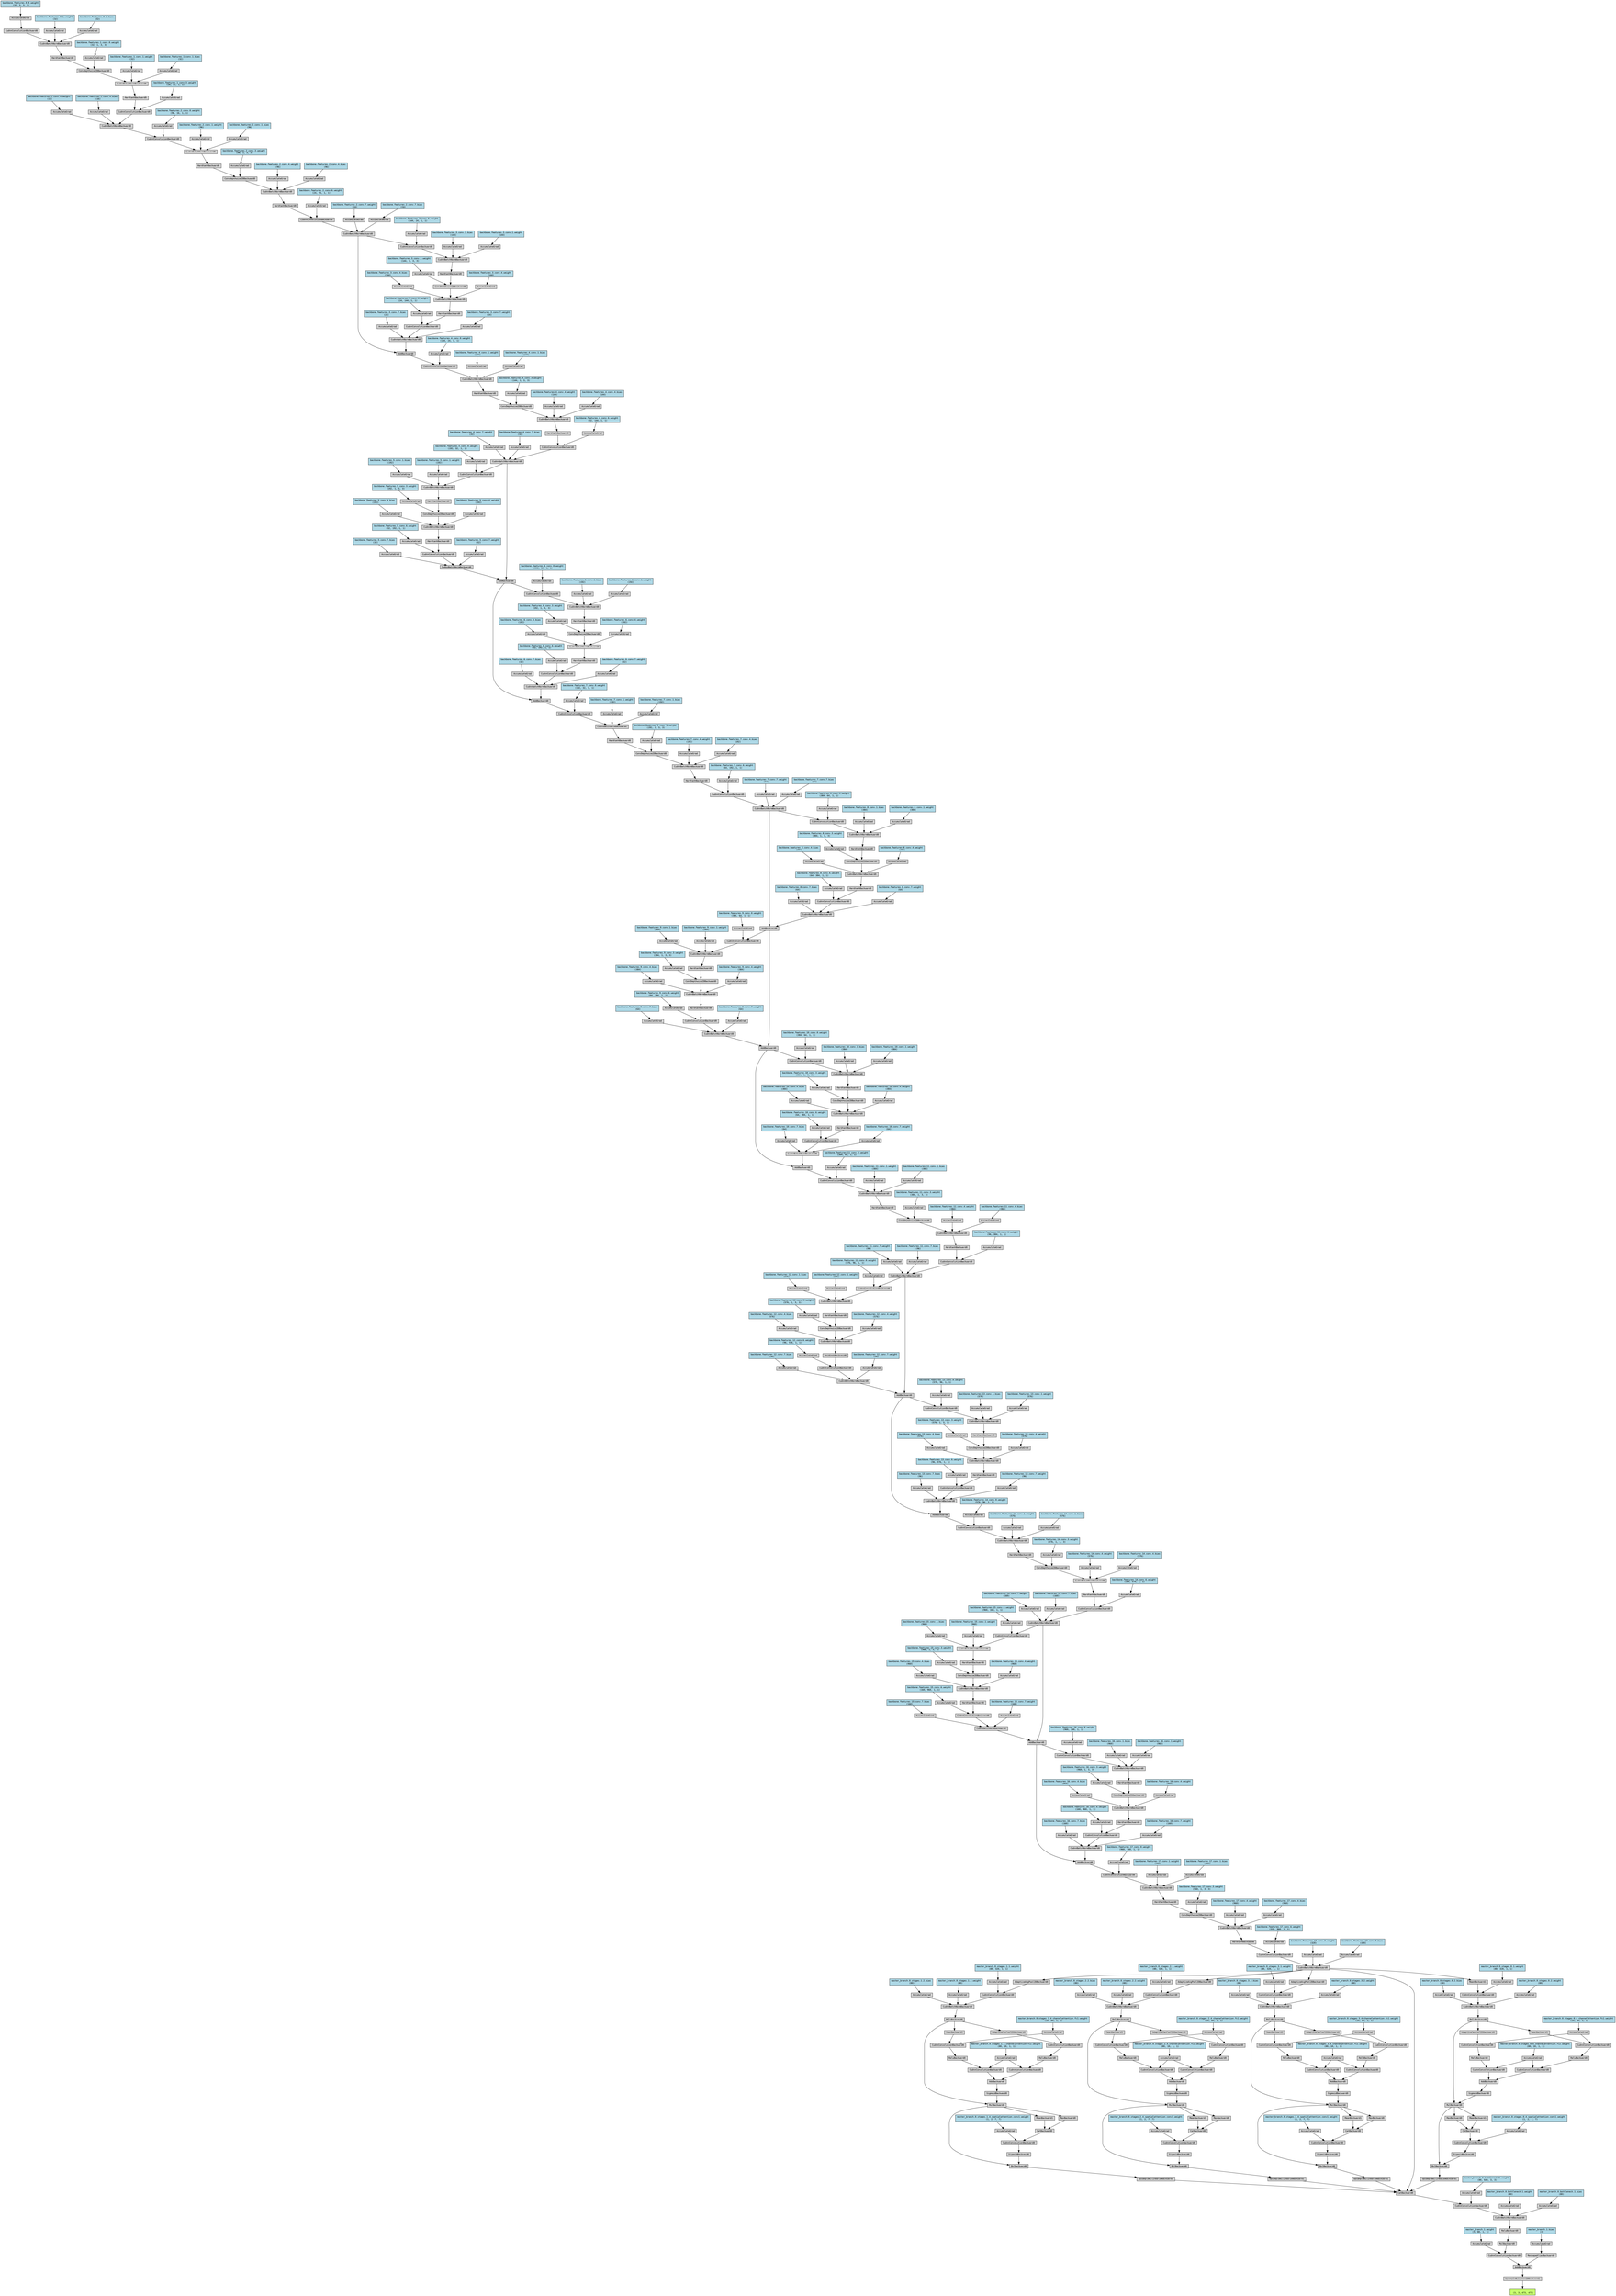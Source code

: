 digraph {
	graph [size="187.95,187.95"]
	node [align=left fontname=monospace fontsize=10 height=0.2 ranksep=0.1 shape=box style=filled]
	3039447486112 [label="
 (3, 3, 473, 473)" fillcolor=darkolivegreen1]
	3039448394000 [label=UpsampleBilinear2DBackward1]
	3039448394096 -> 3039448394000
	3039448394096 [label=AddBackward0]
	3039448393904 -> 3039448394096
	3039448393904 [label=CudnnConvolutionBackward0]
	3039448394192 -> 3039448393904
	3039448394192 [label=MulBackward0]
	3039448394336 -> 3039448394192
	3039448394336 [label=ReluBackward0]
	3039448394432 -> 3039448394336
	3039448394432 [label=CudnnBatchNormBackward0]
	3039448394528 -> 3039448394432
	3039448394528 [label=CudnnConvolutionBackward0]
	3039448394720 -> 3039448394528
	3039448394720 [label=CatBackward0]
	3039448394864 -> 3039448394720
	3039448394864 [label=CudnnBatchNormBackward0]
	3039448395152 -> 3039448394864
	3039448395152 [label=CudnnConvolutionBackward0]
	3039448395344 -> 3039448395152
	3039448395344 [label=HardtanhBackward0]
	3039448395488 -> 3039448395344
	3039448395488 [label=CudnnBatchNormBackward0]
	3039448395584 -> 3039448395488
	3039448395584 [label=ConvDepthwise2DBackward0]
	3039448395728 -> 3039448395584
	3039448395728 [label=HardtanhBackward0]
	3039448572112 -> 3039448395728
	3039448572112 [label=CudnnBatchNormBackward0]
	3039448572208 -> 3039448572112
	3039448572208 [label=CudnnConvolutionBackward0]
	3039448572400 -> 3039448572208
	3039448572400 [label=AddBackward0]
	3039448572544 -> 3039448572400
	3039448572544 [label=AddBackward0]
	3039448572688 -> 3039448572544
	3039448572688 [label=CudnnBatchNormBackward0]
	3039448572832 -> 3039448572688
	3039448572832 [label=CudnnConvolutionBackward0]
	3039448573024 -> 3039448572832
	3039448573024 [label=HardtanhBackward0]
	3039448573168 -> 3039448573024
	3039448573168 [label=CudnnBatchNormBackward0]
	3039448573264 -> 3039448573168
	3039448573264 [label=ConvDepthwise2DBackward0]
	3039448573456 -> 3039448573264
	3039448573456 [label=HardtanhBackward0]
	3039448573600 -> 3039448573456
	3039448573600 [label=CudnnBatchNormBackward0]
	3039448573696 -> 3039448573600
	3039448573696 [label=CudnnConvolutionBackward0]
	3039448573888 -> 3039448573696
	3039448573888 [label=AddBackward0]
	3039448574032 -> 3039448573888
	3039448574032 [label=AddBackward0]
	3039448574176 -> 3039448574032
	3039448574176 [label=CudnnBatchNormBackward0]
	3039448574320 -> 3039448574176
	3039448574320 [label=CudnnConvolutionBackward0]
	3039448574512 -> 3039448574320
	3039448574512 [label=HardtanhBackward0]
	3039448574656 -> 3039448574512
	3039448574656 [label=CudnnBatchNormBackward0]
	3039448574752 -> 3039448574656
	3039448574752 [label=ConvDepthwise2DBackward0]
	3039448574944 -> 3039448574752
	3039448574944 [label=HardtanhBackward0]
	3039448575088 -> 3039448574944
	3039448575088 [label=CudnnBatchNormBackward0]
	3039448575184 -> 3039448575088
	3039448575184 [label=CudnnConvolutionBackward0]
	3039448575376 -> 3039448575184
	3039448575376 [label=AddBackward0]
	3039448575520 -> 3039448575376
	3039448575520 [label=AddBackward0]
	3039448575664 -> 3039448575520
	3039448575664 [label=AddBackward0]
	3039448575808 -> 3039448575664
	3039448575808 [label=CudnnBatchNormBackward0]
	3039448575952 -> 3039448575808
	3039448575952 [label=CudnnConvolutionBackward0]
	3039448584400 -> 3039448575952
	3039448584400 [label=HardtanhBackward0]
	3039448584544 -> 3039448584400
	3039448584544 [label=CudnnBatchNormBackward0]
	3039448584640 -> 3039448584544
	3039448584640 [label=ConvDepthwise2DBackward0]
	3039448584832 -> 3039448584640
	3039448584832 [label=HardtanhBackward0]
	3039448584976 -> 3039448584832
	3039448584976 [label=CudnnBatchNormBackward0]
	3039448585072 -> 3039448584976
	3039448585072 [label=CudnnConvolutionBackward0]
	3039448585264 -> 3039448585072
	3039448585264 [label=AddBackward0]
	3039448585408 -> 3039448585264
	3039448585408 [label=AddBackward0]
	3039448585552 -> 3039448585408
	3039448585552 [label=CudnnBatchNormBackward0]
	3039448585696 -> 3039448585552
	3039448585696 [label=CudnnConvolutionBackward0]
	3039448585888 -> 3039448585696
	3039448585888 [label=HardtanhBackward0]
	3039448586032 -> 3039448585888
	3039448586032 [label=CudnnBatchNormBackward0]
	3039448586128 -> 3039448586032
	3039448586128 [label=ConvDepthwise2DBackward0]
	3039448586320 -> 3039448586128
	3039448586320 [label=HardtanhBackward0]
	3039448586464 -> 3039448586320
	3039448586464 [label=CudnnBatchNormBackward0]
	3039448586512 -> 3039448586464
	3039448586512 [label=CudnnConvolutionBackward0]
	3039448586800 -> 3039448586512
	3039448586800 [label=AddBackward0]
	3039448586944 -> 3039448586800
	3039448586944 [label=CudnnBatchNormBackward0]
	3039448587088 -> 3039448586944
	3039448587088 [label=CudnnConvolutionBackward0]
	3039448587280 -> 3039448587088
	3039448587280 [label=HardtanhBackward0]
	3039448587424 -> 3039448587280
	3039448587424 [label=CudnnBatchNormBackward0]
	3039448587472 -> 3039448587424
	3039448587472 [label=ConvDepthwise2DBackward0]
	3039448587760 -> 3039448587472
	3039448587760 [label=HardtanhBackward0]
	3039448587904 -> 3039448587760
	3039448587904 [label=CudnnBatchNormBackward0]
	3039448587952 -> 3039448587904
	3039448587952 [label=CudnnConvolutionBackward0]
	3039448588240 -> 3039448587952
	3039448588240 [label=CudnnBatchNormBackward0]
	3039448596640 -> 3039448588240
	3039448596640 [label=CudnnConvolutionBackward0]
	3039448596832 -> 3039448596640
	3039448596832 [label=HardtanhBackward0]
	3039448596976 -> 3039448596832
	3039448596976 [label=CudnnBatchNormBackward0]
	3039448597024 -> 3039448596976
	3039448597024 [label=ConvDepthwise2DBackward0]
	3039448597312 -> 3039448597024
	3039448597312 [label=HardtanhBackward0]
	3039448597456 -> 3039448597312
	3039448597456 [label=CudnnBatchNormBackward0]
	3039448597504 -> 3039448597456
	3039448597504 [label=CudnnConvolutionBackward0]
	3039448597792 -> 3039448597504
	3039447485712 [label="backbone.features.0.0.weight
 (32, 3, 3, 3)" fillcolor=lightblue]
	3039447485712 -> 3039448597792
	3039448597792 [label=AccumulateGrad]
	3039448597360 -> 3039448597456
	3039447485792 [label="backbone.features.0.1.weight
 (32)" fillcolor=lightblue]
	3039447485792 -> 3039448597360
	3039448597360 [label=AccumulateGrad]
	3039448597600 -> 3039448597456
	3039447485872 [label="backbone.features.0.1.bias
 (32)" fillcolor=lightblue]
	3039447485872 -> 3039448597600
	3039448597600 [label=AccumulateGrad]
	3039448597264 -> 3039448597024
	3039447486272 [label="backbone.features.1.conv.0.weight
 (32, 1, 3, 3)" fillcolor=lightblue]
	3039447486272 -> 3039448597264
	3039448597264 [label=AccumulateGrad]
	3039448596880 -> 3039448596976
	3039447486352 [label="backbone.features.1.conv.1.weight
 (32)" fillcolor=lightblue]
	3039447486352 -> 3039448596880
	3039448596880 [label=AccumulateGrad]
	3039448597120 -> 3039448596976
	3039447515200 [label="backbone.features.1.conv.1.bias
 (32)" fillcolor=lightblue]
	3039447515200 -> 3039448597120
	3039448597120 [label=AccumulateGrad]
	3039448596784 -> 3039448596640
	3039447515600 [label="backbone.features.1.conv.3.weight
 (16, 32, 1, 1)" fillcolor=lightblue]
	3039447515600 -> 3039448596784
	3039448596784 [label=AccumulateGrad]
	3039448596592 -> 3039448588240
	3039447515680 [label="backbone.features.1.conv.4.weight
 (16)" fillcolor=lightblue]
	3039447515680 -> 3039448596592
	3039448596592 [label=AccumulateGrad]
	3039448596544 -> 3039448588240
	3039447515760 [label="backbone.features.1.conv.4.bias
 (16)" fillcolor=lightblue]
	3039447515760 -> 3039448596544
	3039448596544 [label=AccumulateGrad]
	3039448588192 -> 3039448587952
	3039447516160 [label="backbone.features.2.conv.0.weight
 (96, 16, 1, 1)" fillcolor=lightblue]
	3039447516160 -> 3039448588192
	3039448588192 [label=AccumulateGrad]
	3039448587808 -> 3039448587904
	3039447516240 [label="backbone.features.2.conv.1.weight
 (96)" fillcolor=lightblue]
	3039447516240 -> 3039448587808
	3039448587808 [label=AccumulateGrad]
	3039448588048 -> 3039448587904
	3039447516320 [label="backbone.features.2.conv.1.bias
 (96)" fillcolor=lightblue]
	3039447516320 -> 3039448588048
	3039448588048 [label=AccumulateGrad]
	3039448587712 -> 3039448587472
	3039447516720 [label="backbone.features.2.conv.3.weight
 (96, 1, 3, 3)" fillcolor=lightblue]
	3039447516720 -> 3039448587712
	3039448587712 [label=AccumulateGrad]
	3039448587328 -> 3039448587424
	3039447516800 [label="backbone.features.2.conv.4.weight
 (96)" fillcolor=lightblue]
	3039447516800 -> 3039448587328
	3039448587328 [label=AccumulateGrad]
	3039448587568 -> 3039448587424
	3039447516880 [label="backbone.features.2.conv.4.bias
 (96)" fillcolor=lightblue]
	3039447516880 -> 3039448587568
	3039448587568 [label=AccumulateGrad]
	3039448587232 -> 3039448587088
	3039447517280 [label="backbone.features.2.conv.6.weight
 (24, 96, 1, 1)" fillcolor=lightblue]
	3039447517280 -> 3039448587232
	3039448587232 [label=AccumulateGrad]
	3039448587040 -> 3039448586944
	3039447517360 [label="backbone.features.2.conv.7.weight
 (24)" fillcolor=lightblue]
	3039447517360 -> 3039448587040
	3039448587040 [label=AccumulateGrad]
	3039448586992 -> 3039448586944
	3039447517440 [label="backbone.features.2.conv.7.bias
 (24)" fillcolor=lightblue]
	3039447517440 -> 3039448586992
	3039448586992 [label=AccumulateGrad]
	3039448586896 -> 3039448586800
	3039448586896 [label=CudnnBatchNormBackward0]
	3039448587664 -> 3039448586896
	3039448587664 [label=CudnnConvolutionBackward0]
	3039448588096 -> 3039448587664
	3039448588096 [label=HardtanhBackward0]
	3039448587856 -> 3039448588096
	3039448587856 [label=CudnnBatchNormBackward0]
	3039448597168 -> 3039448587856
	3039448597168 [label=ConvDepthwise2DBackward0]
	3039448597408 -> 3039448597168
	3039448597408 [label=HardtanhBackward0]
	3039448597936 -> 3039448597408
	3039448597936 [label=CudnnBatchNormBackward0]
	3039448598128 -> 3039448597936
	3039448598128 [label=CudnnConvolutionBackward0]
	3039448586944 -> 3039448598128
	3039448598320 -> 3039448598128
	3039447517840 [label="backbone.features.3.conv.0.weight
 (144, 24, 1, 1)" fillcolor=lightblue]
	3039447517840 -> 3039448598320
	3039448598320 [label=AccumulateGrad]
	3039448598080 -> 3039448597936
	3039447517920 [label="backbone.features.3.conv.1.weight
 (144)" fillcolor=lightblue]
	3039447517920 -> 3039448598080
	3039448598080 [label=AccumulateGrad]
	3039448598032 -> 3039448597936
	3039447518000 [label="backbone.features.3.conv.1.bias
 (144)" fillcolor=lightblue]
	3039447518000 -> 3039448598032
	3039448598032 [label=AccumulateGrad]
	3039448597648 -> 3039448597168
	3039447518400 [label="backbone.features.3.conv.3.weight
 (144, 1, 3, 3)" fillcolor=lightblue]
	3039447518400 -> 3039448597648
	3039448597648 [label=AccumulateGrad]
	3039448596688 -> 3039448587856
	3039447518480 [label="backbone.features.3.conv.4.weight
 (144)" fillcolor=lightblue]
	3039447518480 -> 3039448596688
	3039448596688 [label=AccumulateGrad]
	3039448597216 -> 3039448587856
	3039447518560 [label="backbone.features.3.conv.4.bias
 (144)" fillcolor=lightblue]
	3039447518560 -> 3039448597216
	3039448597216 [label=AccumulateGrad]
	3039448588144 -> 3039448587664
	3039447518960 [label="backbone.features.3.conv.6.weight
 (24, 144, 1, 1)" fillcolor=lightblue]
	3039447518960 -> 3039448588144
	3039448588144 [label=AccumulateGrad]
	3039448587184 -> 3039448586896
	3039447519040 [label="backbone.features.3.conv.7.weight
 (24)" fillcolor=lightblue]
	3039447519040 -> 3039448587184
	3039448587184 [label=AccumulateGrad]
	3039448587136 -> 3039448586896
	3039447519120 [label="backbone.features.3.conv.7.bias
 (24)" fillcolor=lightblue]
	3039447519120 -> 3039448587136
	3039448587136 [label=AccumulateGrad]
	3039448586752 -> 3039448586512
	3039447736704 [label="backbone.features.4.conv.0.weight
 (144, 24, 1, 1)" fillcolor=lightblue]
	3039447736704 -> 3039448586752
	3039448586752 [label=AccumulateGrad]
	3039448586368 -> 3039448586464
	3039447736784 [label="backbone.features.4.conv.1.weight
 (144)" fillcolor=lightblue]
	3039447736784 -> 3039448586368
	3039448586368 [label=AccumulateGrad]
	3039448586608 -> 3039448586464
	3039447736864 [label="backbone.features.4.conv.1.bias
 (144)" fillcolor=lightblue]
	3039447736864 -> 3039448586608
	3039448586608 [label=AccumulateGrad]
	3039448586272 -> 3039448586128
	3039447737264 [label="backbone.features.4.conv.3.weight
 (144, 1, 3, 3)" fillcolor=lightblue]
	3039447737264 -> 3039448586272
	3039448586272 [label=AccumulateGrad]
	3039448586080 -> 3039448586032
	3039447737344 [label="backbone.features.4.conv.4.weight
 (144)" fillcolor=lightblue]
	3039447737344 -> 3039448586080
	3039448586080 [label=AccumulateGrad]
	3039448585936 -> 3039448586032
	3039447737424 [label="backbone.features.4.conv.4.bias
 (144)" fillcolor=lightblue]
	3039447737424 -> 3039448585936
	3039448585936 [label=AccumulateGrad]
	3039448585840 -> 3039448585696
	3039447737824 [label="backbone.features.4.conv.6.weight
 (32, 144, 1, 1)" fillcolor=lightblue]
	3039447737824 -> 3039448585840
	3039448585840 [label=AccumulateGrad]
	3039448585648 -> 3039448585552
	3039447737904 [label="backbone.features.4.conv.7.weight
 (32)" fillcolor=lightblue]
	3039447737904 -> 3039448585648
	3039448585648 [label=AccumulateGrad]
	3039448585600 -> 3039448585552
	3039447737984 [label="backbone.features.4.conv.7.bias
 (32)" fillcolor=lightblue]
	3039447737984 -> 3039448585600
	3039448585600 [label=AccumulateGrad]
	3039448585504 -> 3039448585408
	3039448585504 [label=CudnnBatchNormBackward0]
	3039448586224 -> 3039448585504
	3039448586224 [label=CudnnConvolutionBackward0]
	3039448586656 -> 3039448586224
	3039448586656 [label=HardtanhBackward0]
	3039448587616 -> 3039448586656
	3039448587616 [label=CudnnBatchNormBackward0]
	3039448586848 -> 3039448587616
	3039448586848 [label=ConvDepthwise2DBackward0]
	3039448598176 -> 3039448586848
	3039448598176 [label=HardtanhBackward0]
	3039448598368 -> 3039448598176
	3039448598368 [label=CudnnBatchNormBackward0]
	3039448598464 -> 3039448598368
	3039448598464 [label=CudnnConvolutionBackward0]
	3039448585552 -> 3039448598464
	3039448598656 -> 3039448598464
	3039447738384 [label="backbone.features.5.conv.0.weight
 (192, 32, 1, 1)" fillcolor=lightblue]
	3039447738384 -> 3039448598656
	3039448598656 [label=AccumulateGrad]
	3039448598224 -> 3039448598368
	3039447738464 [label="backbone.features.5.conv.1.weight
 (192)" fillcolor=lightblue]
	3039447738464 -> 3039448598224
	3039448598224 [label=AccumulateGrad]
	3039448597984 -> 3039448598368
	3039447738544 [label="backbone.features.5.conv.1.bias
 (192)" fillcolor=lightblue]
	3039447738544 -> 3039448597984
	3039448597984 [label=AccumulateGrad]
	3039448598272 -> 3039448586848
	3039447738944 [label="backbone.features.5.conv.3.weight
 (192, 1, 3, 3)" fillcolor=lightblue]
	3039447738944 -> 3039448598272
	3039448598272 [label=AccumulateGrad]
	3039448586416 -> 3039448587616
	3039447739024 [label="backbone.features.5.conv.4.weight
 (192)" fillcolor=lightblue]
	3039447739024 -> 3039448586416
	3039448586416 [label=AccumulateGrad]
	3039448597744 -> 3039448587616
	3039447739104 [label="backbone.features.5.conv.4.bias
 (192)" fillcolor=lightblue]
	3039447739104 -> 3039448597744
	3039448597744 [label=AccumulateGrad]
	3039448586704 -> 3039448586224
	3039447739504 [label="backbone.features.5.conv.6.weight
 (32, 192, 1, 1)" fillcolor=lightblue]
	3039447739504 -> 3039448586704
	3039448586704 [label=AccumulateGrad]
	3039448585792 -> 3039448585504
	3039447739584 [label="backbone.features.5.conv.7.weight
 (32)" fillcolor=lightblue]
	3039447739584 -> 3039448585792
	3039448585792 [label=AccumulateGrad]
	3039448585744 -> 3039448585504
	3039447739664 [label="backbone.features.5.conv.7.bias
 (32)" fillcolor=lightblue]
	3039447739664 -> 3039448585744
	3039448585744 [label=AccumulateGrad]
	3039448585360 -> 3039448585264
	3039448585360 [label=CudnnBatchNormBackward0]
	3039448585984 -> 3039448585360
	3039448585984 [label=CudnnConvolutionBackward0]
	3039448598608 -> 3039448585984
	3039448598608 [label=HardtanhBackward0]
	3039448598752 -> 3039448598608
	3039448598752 [label=CudnnBatchNormBackward0]
	3039448598560 -> 3039448598752
	3039448598560 [label=ConvDepthwise2DBackward0]
	3039448598944 -> 3039448598560
	3039448598944 [label=HardtanhBackward0]
	3039448599088 -> 3039448598944
	3039448599088 [label=CudnnBatchNormBackward0]
	3039448599184 -> 3039448599088
	3039448599184 [label=CudnnConvolutionBackward0]
	3039448585408 -> 3039448599184
	3039448599376 -> 3039448599184
	3039447740144 [label="backbone.features.6.conv.0.weight
 (192, 32, 1, 1)" fillcolor=lightblue]
	3039447740144 -> 3039448599376
	3039448599376 [label=AccumulateGrad]
	3039448599136 -> 3039448599088
	3039447740224 [label="backbone.features.6.conv.1.weight
 (192)" fillcolor=lightblue]
	3039447740224 -> 3039448599136
	3039448599136 [label=AccumulateGrad]
	3039448598992 -> 3039448599088
	3039447740304 [label="backbone.features.6.conv.1.bias
 (192)" fillcolor=lightblue]
	3039447740304 -> 3039448598992
	3039448598992 [label=AccumulateGrad]
	3039448598896 -> 3039448598560
	3039447810432 [label="backbone.features.6.conv.3.weight
 (192, 1, 3, 3)" fillcolor=lightblue]
	3039447810432 -> 3039448598896
	3039448598896 [label=AccumulateGrad]
	3039448598704 -> 3039448598752
	3039447810512 [label="backbone.features.6.conv.4.weight
 (192)" fillcolor=lightblue]
	3039447810512 -> 3039448598704
	3039448598704 [label=AccumulateGrad]
	3039448598512 -> 3039448598752
	3039447810592 [label="backbone.features.6.conv.4.bias
 (192)" fillcolor=lightblue]
	3039447810592 -> 3039448598512
	3039448598512 [label=AccumulateGrad]
	3039448596928 -> 3039448585984
	3039447810992 [label="backbone.features.6.conv.6.weight
 (32, 192, 1, 1)" fillcolor=lightblue]
	3039447810992 -> 3039448596928
	3039448596928 [label=AccumulateGrad]
	3039448586176 -> 3039448585360
	3039447811072 [label="backbone.features.6.conv.7.weight
 (32)" fillcolor=lightblue]
	3039447811072 -> 3039448586176
	3039448586176 [label=AccumulateGrad]
	3039448585456 -> 3039448585360
	3039447811152 [label="backbone.features.6.conv.7.bias
 (32)" fillcolor=lightblue]
	3039447811152 -> 3039448585456
	3039448585456 [label=AccumulateGrad]
	3039448585216 -> 3039448585072
	3039447811552 [label="backbone.features.7.conv.0.weight
 (192, 32, 1, 1)" fillcolor=lightblue]
	3039447811552 -> 3039448585216
	3039448585216 [label=AccumulateGrad]
	3039448585024 -> 3039448584976
	3039447811632 [label="backbone.features.7.conv.1.weight
 (192)" fillcolor=lightblue]
	3039447811632 -> 3039448585024
	3039448585024 [label=AccumulateGrad]
	3039448584880 -> 3039448584976
	3039447811712 [label="backbone.features.7.conv.1.bias
 (192)" fillcolor=lightblue]
	3039447811712 -> 3039448584880
	3039448584880 [label=AccumulateGrad]
	3039448584784 -> 3039448584640
	3039447812112 [label="backbone.features.7.conv.3.weight
 (192, 1, 3, 3)" fillcolor=lightblue]
	3039447812112 -> 3039448584784
	3039448584784 [label=AccumulateGrad]
	3039448584592 -> 3039448584544
	3039447812192 [label="backbone.features.7.conv.4.weight
 (192)" fillcolor=lightblue]
	3039447812192 -> 3039448584592
	3039448584592 [label=AccumulateGrad]
	3039448584448 -> 3039448584544
	3039447812272 [label="backbone.features.7.conv.4.bias
 (192)" fillcolor=lightblue]
	3039447812272 -> 3039448584448
	3039448584448 [label=AccumulateGrad]
	3039448584352 -> 3039448575952
	3039447812672 [label="backbone.features.7.conv.6.weight
 (64, 192, 1, 1)" fillcolor=lightblue]
	3039447812672 -> 3039448584352
	3039448584352 [label=AccumulateGrad]
	3039448575904 -> 3039448575808
	3039447812752 [label="backbone.features.7.conv.7.weight
 (64)" fillcolor=lightblue]
	3039447812752 -> 3039448575904
	3039448575904 [label=AccumulateGrad]
	3039448575856 -> 3039448575808
	3039447812832 [label="backbone.features.7.conv.7.bias
 (64)" fillcolor=lightblue]
	3039447812832 -> 3039448575856
	3039448575856 [label=AccumulateGrad]
	3039448575760 -> 3039448575664
	3039448575760 [label=CudnnBatchNormBackward0]
	3039448584304 -> 3039448575760
	3039448584304 [label=CudnnConvolutionBackward0]
	3039448584928 -> 3039448584304
	3039448584928 [label=HardtanhBackward0]
	3039448585312 -> 3039448584928
	3039448585312 [label=CudnnBatchNormBackward0]
	3039448598800 -> 3039448585312
	3039448598800 [label=ConvDepthwise2DBackward0]
	3039448599040 -> 3039448598800
	3039448599040 [label=HardtanhBackward0]
	3039448599280 -> 3039448599040
	3039448599280 [label=CudnnBatchNormBackward0]
	3039448599568 -> 3039448599280
	3039448599568 [label=CudnnConvolutionBackward0]
	3039448575808 -> 3039448599568
	3039448599760 -> 3039448599568
	3039447813232 [label="backbone.features.8.conv.0.weight
 (384, 64, 1, 1)" fillcolor=lightblue]
	3039447813232 -> 3039448599760
	3039448599760 [label=AccumulateGrad]
	3039448599520 -> 3039448599280
	3039447813312 [label="backbone.features.8.conv.1.weight
 (384)" fillcolor=lightblue]
	3039447813312 -> 3039448599520
	3039448599520 [label=AccumulateGrad]
	3039448599472 -> 3039448599280
	3039447813392 [label="backbone.features.8.conv.1.bias
 (384)" fillcolor=lightblue]
	3039447813392 -> 3039448599472
	3039448599472 [label=AccumulateGrad]
	3039448599232 -> 3039448598800
	3039447813792 [label="backbone.features.8.conv.3.weight
 (384, 1, 3, 3)" fillcolor=lightblue]
	3039447813792 -> 3039448599232
	3039448599232 [label=AccumulateGrad]
	3039448598848 -> 3039448585312
	3039447813872 [label="backbone.features.8.conv.4.weight
 (384)" fillcolor=lightblue]
	3039447813872 -> 3039448598848
	3039448598848 [label=AccumulateGrad]
	3039448596736 -> 3039448585312
	3039447813952 [label="backbone.features.8.conv.4.bias
 (384)" fillcolor=lightblue]
	3039447813952 -> 3039448596736
	3039448596736 [label=AccumulateGrad]
	3039448585120 -> 3039448584304
	3039447900464 [label="backbone.features.8.conv.6.weight
 (64, 384, 1, 1)" fillcolor=lightblue]
	3039447900464 -> 3039448585120
	3039448585120 [label=AccumulateGrad]
	3039448584496 -> 3039448575760
	3039447900544 [label="backbone.features.8.conv.7.weight
 (64)" fillcolor=lightblue]
	3039447900544 -> 3039448584496
	3039448584496 [label=AccumulateGrad]
	3039448584256 -> 3039448575760
	3039447900624 [label="backbone.features.8.conv.7.bias
 (64)" fillcolor=lightblue]
	3039447900624 -> 3039448584256
	3039448584256 [label=AccumulateGrad]
	3039448575616 -> 3039448575520
	3039448575616 [label=CudnnBatchNormBackward0]
	3039448575712 -> 3039448575616
	3039448575712 [label=CudnnConvolutionBackward0]
	3039448599712 -> 3039448575712
	3039448599712 [label=HardtanhBackward0]
	3039448599856 -> 3039448599712
	3039448599856 [label=CudnnBatchNormBackward0]
	3039448599664 -> 3039448599856
	3039448599664 [label=ConvDepthwise2DBackward0]
	3039448600048 -> 3039448599664
	3039448600048 [label=HardtanhBackward0]
	3039448600192 -> 3039448600048
	3039448600192 [label=CudnnBatchNormBackward0]
	3039448600288 -> 3039448600192
	3039448600288 [label=CudnnConvolutionBackward0]
	3039448575664 -> 3039448600288
	3039448600480 -> 3039448600288
	3039447901024 [label="backbone.features.9.conv.0.weight
 (384, 64, 1, 1)" fillcolor=lightblue]
	3039447901024 -> 3039448600480
	3039448600480 [label=AccumulateGrad]
	3039448600240 -> 3039448600192
	3039447901104 [label="backbone.features.9.conv.1.weight
 (384)" fillcolor=lightblue]
	3039447901104 -> 3039448600240
	3039448600240 [label=AccumulateGrad]
	3039448600096 -> 3039448600192
	3039447901184 [label="backbone.features.9.conv.1.bias
 (384)" fillcolor=lightblue]
	3039447901184 -> 3039448600096
	3039448600096 [label=AccumulateGrad]
	3039448600000 -> 3039448599664
	3039447901584 [label="backbone.features.9.conv.3.weight
 (384, 1, 3, 3)" fillcolor=lightblue]
	3039447901584 -> 3039448600000
	3039448600000 [label=AccumulateGrad]
	3039448599808 -> 3039448599856
	3039447901664 [label="backbone.features.9.conv.4.weight
 (384)" fillcolor=lightblue]
	3039447901664 -> 3039448599808
	3039448599808 [label=AccumulateGrad]
	3039448599616 -> 3039448599856
	3039447901744 [label="backbone.features.9.conv.4.bias
 (384)" fillcolor=lightblue]
	3039447901744 -> 3039448599616
	3039448599616 [label=AccumulateGrad]
	3039448598416 -> 3039448575712
	3039447902144 [label="backbone.features.9.conv.6.weight
 (64, 384, 1, 1)" fillcolor=lightblue]
	3039447902144 -> 3039448598416
	3039448598416 [label=AccumulateGrad]
	3039448585168 -> 3039448575616
	3039447902224 [label="backbone.features.9.conv.7.weight
 (64)" fillcolor=lightblue]
	3039447902224 -> 3039448585168
	3039448585168 [label=AccumulateGrad]
	3039448584736 -> 3039448575616
	3039447902304 [label="backbone.features.9.conv.7.bias
 (64)" fillcolor=lightblue]
	3039447902304 -> 3039448584736
	3039448584736 [label=AccumulateGrad]
	3039448575472 -> 3039448575376
	3039448575472 [label=CudnnBatchNormBackward0]
	3039448587376 -> 3039448575472
	3039448587376 [label=CudnnConvolutionBackward0]
	3039448600432 -> 3039448587376
	3039448600432 [label=HardtanhBackward0]
	3039448600528 -> 3039448600432
	3039448600528 [label=CudnnBatchNormBackward0]
	3039448600384 -> 3039448600528
	3039448600384 [label=ConvDepthwise2DBackward0]
	3039448654080 -> 3039448600384
	3039448654080 [label=HardtanhBackward0]
	3039448654224 -> 3039448654080
	3039448654224 [label=CudnnBatchNormBackward0]
	3039448654320 -> 3039448654224
	3039448654320 [label=CudnnConvolutionBackward0]
	3039448575520 -> 3039448654320
	3039448654512 -> 3039448654320
	3039447902624 [label="backbone.features.10.conv.0.weight
 (384, 64, 1, 1)" fillcolor=lightblue]
	3039447902624 -> 3039448654512
	3039448654512 [label=AccumulateGrad]
	3039448654272 -> 3039448654224
	3039447902704 [label="backbone.features.10.conv.1.weight
 (384)" fillcolor=lightblue]
	3039447902704 -> 3039448654272
	3039448654272 [label=AccumulateGrad]
	3039448654128 -> 3039448654224
	3039447902784 [label="backbone.features.10.conv.1.bias
 (384)" fillcolor=lightblue]
	3039447902784 -> 3039448654128
	3039448654128 [label=AccumulateGrad]
	3039448654032 -> 3039448600384
	3039447903184 [label="backbone.features.10.conv.3.weight
 (384, 1, 3, 3)" fillcolor=lightblue]
	3039447903184 -> 3039448654032
	3039448654032 [label=AccumulateGrad]
	3039448600336 -> 3039448600528
	3039447903264 [label="backbone.features.10.conv.4.weight
 (384)" fillcolor=lightblue]
	3039447903264 -> 3039448600336
	3039448600336 [label=AccumulateGrad]
	3039448653888 -> 3039448600528
	3039447903344 [label="backbone.features.10.conv.4.bias
 (384)" fillcolor=lightblue]
	3039447903344 -> 3039448653888
	3039448653888 [label=AccumulateGrad]
	3039448599424 -> 3039448587376
	3039447903744 [label="backbone.features.10.conv.6.weight
 (64, 384, 1, 1)" fillcolor=lightblue]
	3039447903744 -> 3039448599424
	3039448599424 [label=AccumulateGrad]
	3039448575568 -> 3039448575472
	3039447903824 [label="backbone.features.10.conv.7.weight
 (64)" fillcolor=lightblue]
	3039447903824 -> 3039448575568
	3039448575568 [label=AccumulateGrad]
	3039448599328 -> 3039448575472
	3039447903904 [label="backbone.features.10.conv.7.bias
 (64)" fillcolor=lightblue]
	3039447903904 -> 3039448599328
	3039448599328 [label=AccumulateGrad]
	3039448575328 -> 3039448575184
	3039447994512 [label="backbone.features.11.conv.0.weight
 (384, 64, 1, 1)" fillcolor=lightblue]
	3039447994512 -> 3039448575328
	3039448575328 [label=AccumulateGrad]
	3039448575136 -> 3039448575088
	3039447994592 [label="backbone.features.11.conv.1.weight
 (384)" fillcolor=lightblue]
	3039447994592 -> 3039448575136
	3039448575136 [label=AccumulateGrad]
	3039448574992 -> 3039448575088
	3039447994672 [label="backbone.features.11.conv.1.bias
 (384)" fillcolor=lightblue]
	3039447994672 -> 3039448574992
	3039448574992 [label=AccumulateGrad]
	3039448574896 -> 3039448574752
	3039447995072 [label="backbone.features.11.conv.3.weight
 (384, 1, 3, 3)" fillcolor=lightblue]
	3039447995072 -> 3039448574896
	3039448574896 [label=AccumulateGrad]
	3039448574704 -> 3039448574656
	3039447995152 [label="backbone.features.11.conv.4.weight
 (384)" fillcolor=lightblue]
	3039447995152 -> 3039448574704
	3039448574704 [label=AccumulateGrad]
	3039448574560 -> 3039448574656
	3039447995232 [label="backbone.features.11.conv.4.bias
 (384)" fillcolor=lightblue]
	3039447995232 -> 3039448574560
	3039448574560 [label=AccumulateGrad]
	3039448574464 -> 3039448574320
	3039447995632 [label="backbone.features.11.conv.6.weight
 (96, 384, 1, 1)" fillcolor=lightblue]
	3039447995632 -> 3039448574464
	3039448574464 [label=AccumulateGrad]
	3039448574272 -> 3039448574176
	3039447995712 [label="backbone.features.11.conv.7.weight
 (96)" fillcolor=lightblue]
	3039447995712 -> 3039448574272
	3039448574272 [label=AccumulateGrad]
	3039448574224 -> 3039448574176
	3039447995792 [label="backbone.features.11.conv.7.bias
 (96)" fillcolor=lightblue]
	3039447995792 -> 3039448574224
	3039448574224 [label=AccumulateGrad]
	3039448574128 -> 3039448574032
	3039448574128 [label=CudnnBatchNormBackward0]
	3039448574848 -> 3039448574128
	3039448574848 [label=CudnnConvolutionBackward0]
	3039448575232 -> 3039448574848
	3039448575232 [label=HardtanhBackward0]
	3039448575424 -> 3039448575232
	3039448575424 [label=CudnnBatchNormBackward0]
	3039448600144 -> 3039448575424
	3039448600144 [label=ConvDepthwise2DBackward0]
	3039448654368 -> 3039448600144
	3039448654368 [label=HardtanhBackward0]
	3039448654560 -> 3039448654368
	3039448654560 [label=CudnnBatchNormBackward0]
	3039448654656 -> 3039448654560
	3039448654656 [label=CudnnConvolutionBackward0]
	3039448574176 -> 3039448654656
	3039448654848 -> 3039448654656
	3039447996192 [label="backbone.features.12.conv.0.weight
 (576, 96, 1, 1)" fillcolor=lightblue]
	3039447996192 -> 3039448654848
	3039448654848 [label=AccumulateGrad]
	3039448654416 -> 3039448654560
	3039447996272 [label="backbone.features.12.conv.1.weight
 (576)" fillcolor=lightblue]
	3039447996272 -> 3039448654416
	3039448654416 [label=AccumulateGrad]
	3039448654176 -> 3039448654560
	3039447996352 [label="backbone.features.12.conv.1.bias
 (576)" fillcolor=lightblue]
	3039447996352 -> 3039448654176
	3039448654176 [label=AccumulateGrad]
	3039448654464 -> 3039448600144
	3039447996752 [label="backbone.features.12.conv.3.weight
 (576, 1, 3, 3)" fillcolor=lightblue]
	3039447996752 -> 3039448654464
	3039448654464 [label=AccumulateGrad]
	3039448599952 -> 3039448575424
	3039447996832 [label="backbone.features.12.conv.4.weight
 (576)" fillcolor=lightblue]
	3039447996832 -> 3039448599952
	3039448599952 [label=AccumulateGrad]
	3039448599904 -> 3039448575424
	3039447996912 [label="backbone.features.12.conv.4.bias
 (576)" fillcolor=lightblue]
	3039447996912 -> 3039448599904
	3039448599904 [label=AccumulateGrad]
	3039448575280 -> 3039448574848
	3039447997312 [label="backbone.features.12.conv.6.weight
 (96, 576, 1, 1)" fillcolor=lightblue]
	3039447997312 -> 3039448575280
	3039448575280 [label=AccumulateGrad]
	3039448574416 -> 3039448574128
	3039447997392 [label="backbone.features.12.conv.7.weight
 (96)" fillcolor=lightblue]
	3039447997392 -> 3039448574416
	3039448574416 [label=AccumulateGrad]
	3039448574368 -> 3039448574128
	3039447997472 [label="backbone.features.12.conv.7.bias
 (96)" fillcolor=lightblue]
	3039447997472 -> 3039448574368
	3039448574368 [label=AccumulateGrad]
	3039448573984 -> 3039448573888
	3039448573984 [label=CudnnBatchNormBackward0]
	3039448574608 -> 3039448573984
	3039448574608 [label=CudnnConvolutionBackward0]
	3039448654800 -> 3039448574608
	3039448654800 [label=HardtanhBackward0]
	3039448654944 -> 3039448654800
	3039448654944 [label=CudnnBatchNormBackward0]
	3039448654752 -> 3039448654944
	3039448654752 [label=ConvDepthwise2DBackward0]
	3039448655136 -> 3039448654752
	3039448655136 [label=HardtanhBackward0]
	3039448655280 -> 3039448655136
	3039448655280 [label=CudnnBatchNormBackward0]
	3039448655376 -> 3039448655280
	3039448655376 [label=CudnnConvolutionBackward0]
	3039448574032 -> 3039448655376
	3039448655568 -> 3039448655376
	3039447997872 [label="backbone.features.13.conv.0.weight
 (576, 96, 1, 1)" fillcolor=lightblue]
	3039447997872 -> 3039448655568
	3039448655568 [label=AccumulateGrad]
	3039448655328 -> 3039448655280
	3039447997952 [label="backbone.features.13.conv.1.weight
 (576)" fillcolor=lightblue]
	3039447997952 -> 3039448655328
	3039448655328 [label=AccumulateGrad]
	3039448655184 -> 3039448655280
	3039447998032 [label="backbone.features.13.conv.1.bias
 (576)" fillcolor=lightblue]
	3039447998032 -> 3039448655184
	3039448655184 [label=AccumulateGrad]
	3039448655088 -> 3039448654752
	3039448068160 [label="backbone.features.13.conv.3.weight
 (576, 1, 3, 3)" fillcolor=lightblue]
	3039448068160 -> 3039448655088
	3039448655088 [label=AccumulateGrad]
	3039448654896 -> 3039448654944
	3039448068240 [label="backbone.features.13.conv.4.weight
 (576)" fillcolor=lightblue]
	3039448068240 -> 3039448654896
	3039448654896 [label=AccumulateGrad]
	3039448654704 -> 3039448654944
	3039448068320 [label="backbone.features.13.conv.4.bias
 (576)" fillcolor=lightblue]
	3039448068320 -> 3039448654704
	3039448654704 [label=AccumulateGrad]
	3039448653984 -> 3039448574608
	3039448068720 [label="backbone.features.13.conv.6.weight
 (96, 576, 1, 1)" fillcolor=lightblue]
	3039448068720 -> 3039448653984
	3039448653984 [label=AccumulateGrad]
	3039448574800 -> 3039448573984
	3039448068800 [label="backbone.features.13.conv.7.weight
 (96)" fillcolor=lightblue]
	3039448068800 -> 3039448574800
	3039448574800 [label=AccumulateGrad]
	3039448574080 -> 3039448573984
	3039448068880 [label="backbone.features.13.conv.7.bias
 (96)" fillcolor=lightblue]
	3039448068880 -> 3039448574080
	3039448574080 [label=AccumulateGrad]
	3039448573840 -> 3039448573696
	3039448069280 [label="backbone.features.14.conv.0.weight
 (576, 96, 1, 1)" fillcolor=lightblue]
	3039448069280 -> 3039448573840
	3039448573840 [label=AccumulateGrad]
	3039448573648 -> 3039448573600
	3039448069360 [label="backbone.features.14.conv.1.weight
 (576)" fillcolor=lightblue]
	3039448069360 -> 3039448573648
	3039448573648 [label=AccumulateGrad]
	3039448573504 -> 3039448573600
	3039448069440 [label="backbone.features.14.conv.1.bias
 (576)" fillcolor=lightblue]
	3039448069440 -> 3039448573504
	3039448573504 [label=AccumulateGrad]
	3039448573408 -> 3039448573264
	3039448069840 [label="backbone.features.14.conv.3.weight
 (576, 1, 3, 3)" fillcolor=lightblue]
	3039448069840 -> 3039448573408
	3039448573408 [label=AccumulateGrad]
	3039448573216 -> 3039448573168
	3039448069920 [label="backbone.features.14.conv.4.weight
 (576)" fillcolor=lightblue]
	3039448069920 -> 3039448573216
	3039448573216 [label=AccumulateGrad]
	3039448573072 -> 3039448573168
	3039448070000 [label="backbone.features.14.conv.4.bias
 (576)" fillcolor=lightblue]
	3039448070000 -> 3039448573072
	3039448573072 [label=AccumulateGrad]
	3039448572976 -> 3039448572832
	3039448070400 [label="backbone.features.14.conv.6.weight
 (160, 576, 1, 1)" fillcolor=lightblue]
	3039448070400 -> 3039448572976
	3039448572976 [label=AccumulateGrad]
	3039448572784 -> 3039448572688
	3039448070480 [label="backbone.features.14.conv.7.weight
 (160)" fillcolor=lightblue]
	3039448070480 -> 3039448572784
	3039448572784 [label=AccumulateGrad]
	3039448572736 -> 3039448572688
	3039448070560 [label="backbone.features.14.conv.7.bias
 (160)" fillcolor=lightblue]
	3039448070560 -> 3039448572736
	3039448572736 [label=AccumulateGrad]
	3039448572640 -> 3039448572544
	3039448572640 [label=CudnnBatchNormBackward0]
	3039448573360 -> 3039448572640
	3039448573360 [label=CudnnConvolutionBackward0]
	3039448573744 -> 3039448573360
	3039448573744 [label=HardtanhBackward0]
	3039448573936 -> 3039448573744
	3039448573936 [label=CudnnBatchNormBackward0]
	3039448573552 -> 3039448573936
	3039448573552 [label=ConvDepthwise2DBackward0]
	3039448655424 -> 3039448573552
	3039448655424 [label=HardtanhBackward0]
	3039448655616 -> 3039448655424
	3039448655616 [label=CudnnBatchNormBackward0]
	3039448655712 -> 3039448655616
	3039448655712 [label=CudnnConvolutionBackward0]
	3039448572688 -> 3039448655712
	3039448655904 -> 3039448655712
	3039448070960 [label="backbone.features.15.conv.0.weight
 (960, 160, 1, 1)" fillcolor=lightblue]
	3039448070960 -> 3039448655904
	3039448655904 [label=AccumulateGrad]
	3039448655472 -> 3039448655616
	3039448071040 [label="backbone.features.15.conv.1.weight
 (960)" fillcolor=lightblue]
	3039448071040 -> 3039448655472
	3039448655472 [label=AccumulateGrad]
	3039448655232 -> 3039448655616
	3039448071120 [label="backbone.features.15.conv.1.bias
 (960)" fillcolor=lightblue]
	3039448071120 -> 3039448655232
	3039448655232 [label=AccumulateGrad]
	3039448655520 -> 3039448573552
	3039448071520 [label="backbone.features.15.conv.3.weight
 (960, 1, 3, 3)" fillcolor=lightblue]
	3039448071520 -> 3039448655520
	3039448655520 [label=AccumulateGrad]
	3039448655040 -> 3039448573936
	3039448071600 [label="backbone.features.15.conv.4.weight
 (960)" fillcolor=lightblue]
	3039448071600 -> 3039448655040
	3039448655040 [label=AccumulateGrad]
	3039448653936 -> 3039448573936
	3039448071680 [label="backbone.features.15.conv.4.bias
 (960)" fillcolor=lightblue]
	3039448071680 -> 3039448653936
	3039448653936 [label=AccumulateGrad]
	3039448573792 -> 3039448573360
	3039448072080 [label="backbone.features.15.conv.6.weight
 (160, 960, 1, 1)" fillcolor=lightblue]
	3039448072080 -> 3039448573792
	3039448573792 [label=AccumulateGrad]
	3039448572928 -> 3039448572640
	3039448158272 [label="backbone.features.15.conv.7.weight
 (160)" fillcolor=lightblue]
	3039448158272 -> 3039448572928
	3039448572928 [label=AccumulateGrad]
	3039448572880 -> 3039448572640
	3039448158352 [label="backbone.features.15.conv.7.bias
 (160)" fillcolor=lightblue]
	3039448158352 -> 3039448572880
	3039448572880 [label=AccumulateGrad]
	3039448572496 -> 3039448572400
	3039448572496 [label=CudnnBatchNormBackward0]
	3039448573120 -> 3039448572496
	3039448573120 [label=CudnnConvolutionBackward0]
	3039448655856 -> 3039448573120
	3039448655856 [label=HardtanhBackward0]
	3039448656000 -> 3039448655856
	3039448656000 [label=CudnnBatchNormBackward0]
	3039448655808 -> 3039448656000
	3039448655808 [label=ConvDepthwise2DBackward0]
	3039448656192 -> 3039448655808
	3039448656192 [label=HardtanhBackward0]
	3039448656336 -> 3039448656192
	3039448656336 [label=CudnnBatchNormBackward0]
	3039448656432 -> 3039448656336
	3039448656432 [label=CudnnConvolutionBackward0]
	3039448572544 -> 3039448656432
	3039448656624 -> 3039448656432
	3039448158752 [label="backbone.features.16.conv.0.weight
 (960, 160, 1, 1)" fillcolor=lightblue]
	3039448158752 -> 3039448656624
	3039448656624 [label=AccumulateGrad]
	3039448656384 -> 3039448656336
	3039448158832 [label="backbone.features.16.conv.1.weight
 (960)" fillcolor=lightblue]
	3039448158832 -> 3039448656384
	3039448656384 [label=AccumulateGrad]
	3039448656240 -> 3039448656336
	3039448158912 [label="backbone.features.16.conv.1.bias
 (960)" fillcolor=lightblue]
	3039448158912 -> 3039448656240
	3039448656240 [label=AccumulateGrad]
	3039448656144 -> 3039448655808
	3039448159312 [label="backbone.features.16.conv.3.weight
 (960, 1, 3, 3)" fillcolor=lightblue]
	3039448159312 -> 3039448656144
	3039448656144 [label=AccumulateGrad]
	3039448655952 -> 3039448656000
	3039448159392 [label="backbone.features.16.conv.4.weight
 (960)" fillcolor=lightblue]
	3039448159392 -> 3039448655952
	3039448655952 [label=AccumulateGrad]
	3039448655760 -> 3039448656000
	3039448159472 [label="backbone.features.16.conv.4.bias
 (960)" fillcolor=lightblue]
	3039448159472 -> 3039448655760
	3039448655760 [label=AccumulateGrad]
	3039448654992 -> 3039448573120
	3039448159872 [label="backbone.features.16.conv.6.weight
 (160, 960, 1, 1)" fillcolor=lightblue]
	3039448159872 -> 3039448654992
	3039448654992 [label=AccumulateGrad]
	3039448573312 -> 3039448572496
	3039448159952 [label="backbone.features.16.conv.7.weight
 (160)" fillcolor=lightblue]
	3039448159952 -> 3039448573312
	3039448573312 [label=AccumulateGrad]
	3039448572592 -> 3039448572496
	3039448160032 [label="backbone.features.16.conv.7.bias
 (160)" fillcolor=lightblue]
	3039448160032 -> 3039448572592
	3039448572592 [label=AccumulateGrad]
	3039448572352 -> 3039448572208
	3039448160432 [label="backbone.features.17.conv.0.weight
 (960, 160, 1, 1)" fillcolor=lightblue]
	3039448160432 -> 3039448572352
	3039448572352 [label=AccumulateGrad]
	3039448572160 -> 3039448572112
	3039448160512 [label="backbone.features.17.conv.1.weight
 (960)" fillcolor=lightblue]
	3039448160512 -> 3039448572160
	3039448572160 [label=AccumulateGrad]
	3039448572016 -> 3039448572112
	3039448160592 [label="backbone.features.17.conv.1.bias
 (960)" fillcolor=lightblue]
	3039448160592 -> 3039448572016
	3039448572016 [label=AccumulateGrad]
	3039448395680 -> 3039448395584
	3039448160992 [label="backbone.features.17.conv.3.weight
 (960, 1, 3, 3)" fillcolor=lightblue]
	3039448160992 -> 3039448395680
	3039448395680 [label=AccumulateGrad]
	3039448395536 -> 3039448395488
	3039448161072 [label="backbone.features.17.conv.4.weight
 (960)" fillcolor=lightblue]
	3039448161072 -> 3039448395536
	3039448395536 [label=AccumulateGrad]
	3039448395392 -> 3039448395488
	3039448161152 [label="backbone.features.17.conv.4.bias
 (960)" fillcolor=lightblue]
	3039448161152 -> 3039448395392
	3039448395392 [label=AccumulateGrad]
	3039448395296 -> 3039448395152
	3039448161552 [label="backbone.features.17.conv.6.weight
 (320, 960, 1, 1)" fillcolor=lightblue]
	3039448161552 -> 3039448395296
	3039448395296 [label=AccumulateGrad]
	3039448395104 -> 3039448394864
	3039448161632 [label="backbone.features.17.conv.7.weight
 (320)" fillcolor=lightblue]
	3039448161632 -> 3039448395104
	3039448395104 [label=AccumulateGrad]
	3039448395056 -> 3039448394864
	3039448161712 [label="backbone.features.17.conv.7.bias
 (320)" fillcolor=lightblue]
	3039448161712 -> 3039448395056
	3039448395056 [label=AccumulateGrad]
	3039448394816 -> 3039448394720
	3039448394816 [label=UpsampleBilinear2DBackward1]
	3039448395632 -> 3039448394816
	3039448395632 [label=MulBackward0]
	3039448395440 -> 3039448395632
	3039448395440 [label=MulBackward0]
	3039448572064 -> 3039448395440
	3039448572064 [label=ReluBackward0]
	3039448572448 -> 3039448572064
	3039448572448 [label=CudnnBatchNormBackward0]
	3039448656048 -> 3039448572448
	3039448656048 [label=CudnnConvolutionBackward0]
	3039448656288 -> 3039448656048
	3039448656288 [label=MeanBackward1]
	3039448394864 -> 3039448656288
	3039448656480 -> 3039448656048
	3039448162112 [label="master_branch.0.stages.0.1.weight
 (80, 320, 1, 1)" fillcolor=lightblue]
	3039448162112 -> 3039448656480
	3039448656480 [label=AccumulateGrad]
	3039448656096 -> 3039448572448
	3039448236256 [label="master_branch.0.stages.0.2.weight
 (80)" fillcolor=lightblue]
	3039448236256 -> 3039448656096
	3039448656096 [label=AccumulateGrad]
	3039448654608 -> 3039448572448
	3039448236576 [label="master_branch.0.stages.0.2.bias
 (80)" fillcolor=lightblue]
	3039448236576 -> 3039448654608
	3039448654608 [label=AccumulateGrad]
	3039448572256 -> 3039448395440
	3039448572256 [label=SigmoidBackward0]
	3039448575040 -> 3039448572256
	3039448575040 [label=AddBackward0]
	3039448656672 -> 3039448575040
	3039448656672 [label=CudnnConvolutionBackward0]
	3039448656816 -> 3039448656672
	3039448656816 [label=ReluBackward0]
	3039448656960 -> 3039448656816
	3039448656960 [label=CudnnConvolutionBackward0]
	3039448657056 -> 3039448656960
	3039448657056 [label=MeanBackward1]
	3039448572064 -> 3039448657056
	3039448657008 -> 3039448656960
	3039448236416 [label="master_branch.0.stages.0.4.channelattention.fc1.weight
 (10, 80, 1, 1)" fillcolor=lightblue]
	3039448236416 -> 3039448657008
	3039448657008 [label=AccumulateGrad]
	3039448656768 -> 3039448656672
	3039448236896 [label="master_branch.0.stages.0.4.channelattention.fc2.weight
 (80, 10, 1, 1)" fillcolor=lightblue]
	3039448236896 -> 3039448656768
	3039448656768 [label=AccumulateGrad]
	3039448656720 -> 3039448575040
	3039448656720 [label=CudnnConvolutionBackward0]
	3039448656864 -> 3039448656720
	3039448656864 [label=ReluBackward0]
	3039448657152 -> 3039448656864
	3039448657152 [label=CudnnConvolutionBackward0]
	3039448657248 -> 3039448657152
	3039448657248 [label=AdaptiveMaxPool2DBackward0]
	3039448572064 -> 3039448657248
	3039448657008 -> 3039448657152
	3039448656768 -> 3039448656720
	3039448395200 -> 3039448395632
	3039448395200 [label=SigmoidBackward0]
	3039448572304 -> 3039448395200
	3039448572304 [label=CudnnConvolutionBackward0]
	3039448656912 -> 3039448572304
	3039448656912 [label=CatBackward0]
	3039448657296 -> 3039448656912
	3039448657296 [label=MeanBackward1]
	3039448395440 -> 3039448657296
	3039448657344 -> 3039448656912
	3039448657344 [label=MaxBackward0]
	3039448395440 -> 3039448657344
	3039448657104 -> 3039448572304
	3039448236816 [label="master_branch.0.stages.0.4.spatialattention.conv1.weight
 (1, 2, 7, 7)" fillcolor=lightblue]
	3039448236816 -> 3039448657104
	3039448657104 [label=AccumulateGrad]
	3039448394768 -> 3039448394720
	3039448394768 [label=UpsampleBilinear2DBackward1]
	3039448571968 -> 3039448394768
	3039448571968 [label=MulBackward0]
	3039448656528 -> 3039448571968
	3039448656528 [label=MulBackward0]
	3039448657488 -> 3039448656528
	3039448657488 [label=ReluBackward0]
	3039448657632 -> 3039448657488
	3039448657632 [label=CudnnBatchNormBackward0]
	3039448657728 -> 3039448657632
	3039448657728 [label=CudnnConvolutionBackward0]
	3039448657872 -> 3039448657728
	3039448657872 [label=AdaptiveAvgPool2DBackward0]
	3039448394864 -> 3039448657872
	3039448657824 -> 3039448657728
	3039448237056 [label="master_branch.0.stages.1.1.weight
 (80, 320, 1, 1)" fillcolor=lightblue]
	3039448237056 -> 3039448657824
	3039448657824 [label=AccumulateGrad]
	3039448657680 -> 3039448657632
	3039448237216 [label="master_branch.0.stages.1.2.weight
 (80)" fillcolor=lightblue]
	3039448237216 -> 3039448657680
	3039448657680 [label=AccumulateGrad]
	3039448657536 -> 3039448657632
	3039448237296 [label="master_branch.0.stages.1.2.bias
 (80)" fillcolor=lightblue]
	3039448237296 -> 3039448657536
	3039448657536 [label=AccumulateGrad]
	3039448657440 -> 3039448656528
	3039448657440 [label=SigmoidBackward0]
	3039448657776 -> 3039448657440
	3039448657776 [label=AddBackward0]
	3039448703136 -> 3039448657776
	3039448703136 [label=CudnnConvolutionBackward0]
	3039448703280 -> 3039448703136
	3039448703280 [label=ReluBackward0]
	3039448703424 -> 3039448703280
	3039448703424 [label=CudnnConvolutionBackward0]
	3039448703520 -> 3039448703424
	3039448703520 [label=MeanBackward1]
	3039448657488 -> 3039448703520
	3039448703472 -> 3039448703424
	3039448237696 [label="master_branch.0.stages.1.4.channelattention.fc1.weight
 (10, 80, 1, 1)" fillcolor=lightblue]
	3039448237696 -> 3039448703472
	3039448703472 [label=AccumulateGrad]
	3039448703232 -> 3039448703136
	3039448237856 [label="master_branch.0.stages.1.4.channelattention.fc2.weight
 (80, 10, 1, 1)" fillcolor=lightblue]
	3039448237856 -> 3039448703232
	3039448703232 [label=AccumulateGrad]
	3039448703088 -> 3039448657776
	3039448703088 [label=CudnnConvolutionBackward0]
	3039448703328 -> 3039448703088
	3039448703328 [label=ReluBackward0]
	3039448703616 -> 3039448703328
	3039448703616 [label=CudnnConvolutionBackward0]
	3039448703712 -> 3039448703616
	3039448703712 [label=AdaptiveMaxPool2DBackward0]
	3039448657488 -> 3039448703712
	3039448703472 -> 3039448703616
	3039448703232 -> 3039448703088
	3039448657392 -> 3039448571968
	3039448657392 [label=SigmoidBackward0]
	3039448657584 -> 3039448657392
	3039448657584 [label=CudnnConvolutionBackward0]
	3039448703376 -> 3039448657584
	3039448703376 [label=CatBackward0]
	3039448703760 -> 3039448703376
	3039448703760 [label=MeanBackward1]
	3039448656528 -> 3039448703760
	3039448703808 -> 3039448703376
	3039448703808 [label=MaxBackward0]
	3039448656528 -> 3039448703808
	3039448703568 -> 3039448657584
	3039448238016 [label="master_branch.0.stages.1.4.spatialattention.conv1.weight
 (1, 2, 7, 7)" fillcolor=lightblue]
	3039448238016 -> 3039448703568
	3039448703568 [label=AccumulateGrad]
	3039448394912 -> 3039448394720
	3039448394912 [label=UpsampleBilinear2DBackward1]
	3039448657200 -> 3039448394912
	3039448657200 [label=MulBackward0]
	3039448395248 -> 3039448657200
	3039448395248 [label=MulBackward0]
	3039448703904 -> 3039448395248
	3039448703904 [label=ReluBackward0]
	3039448704048 -> 3039448703904
	3039448704048 [label=CudnnBatchNormBackward0]
	3039448704144 -> 3039448704048
	3039448704144 [label=CudnnConvolutionBackward0]
	3039448704336 -> 3039448704144
	3039448704336 [label=AdaptiveAvgPool2DBackward0]
	3039448394864 -> 3039448704336
	3039448704288 -> 3039448704144
	3039448238176 [label="master_branch.0.stages.2.1.weight
 (80, 320, 1, 1)" fillcolor=lightblue]
	3039448238176 -> 3039448704288
	3039448704288 [label=AccumulateGrad]
	3039448704096 -> 3039448704048
	3039448238256 [label="master_branch.0.stages.2.2.weight
 (80)" fillcolor=lightblue]
	3039448238256 -> 3039448704096
	3039448704096 [label=AccumulateGrad]
	3039448703952 -> 3039448704048
	3039448238336 [label="master_branch.0.stages.2.2.bias
 (80)" fillcolor=lightblue]
	3039448238336 -> 3039448703952
	3039448703952 [label=AccumulateGrad]
	3039448703664 -> 3039448395248
	3039448703664 [label=SigmoidBackward0]
	3039448704240 -> 3039448703664
	3039448704240 [label=AddBackward0]
	3039448704432 -> 3039448704240
	3039448704432 [label=CudnnConvolutionBackward0]
	3039448704576 -> 3039448704432
	3039448704576 [label=ReluBackward0]
	3039448704720 -> 3039448704576
	3039448704720 [label=CudnnConvolutionBackward0]
	3039448704816 -> 3039448704720
	3039448704816 [label=MeanBackward1]
	3039448703904 -> 3039448704816
	3039448704768 -> 3039448704720
	3039448238736 [label="master_branch.0.stages.2.4.channelattention.fc1.weight
 (10, 80, 1, 1)" fillcolor=lightblue]
	3039448238736 -> 3039448704768
	3039448704768 [label=AccumulateGrad]
	3039448704528 -> 3039448704432
	3039448238896 [label="master_branch.0.stages.2.4.channelattention.fc2.weight
 (80, 10, 1, 1)" fillcolor=lightblue]
	3039448238896 -> 3039448704528
	3039448704528 [label=AccumulateGrad]
	3039448704384 -> 3039448704240
	3039448704384 [label=CudnnConvolutionBackward0]
	3039448704624 -> 3039448704384
	3039448704624 [label=ReluBackward0]
	3039448704912 -> 3039448704624
	3039448704912 [label=CudnnConvolutionBackward0]
	3039448705008 -> 3039448704912
	3039448705008 [label=AdaptiveMaxPool2DBackward0]
	3039448703904 -> 3039448705008
	3039448704768 -> 3039448704912
	3039448704528 -> 3039448704384
	3039448703856 -> 3039448657200
	3039448703856 [label=SigmoidBackward0]
	3039448704000 -> 3039448703856
	3039448704000 [label=CudnnConvolutionBackward0]
	3039448704672 -> 3039448704000
	3039448704672 [label=CatBackward0]
	3039448705056 -> 3039448704672
	3039448705056 [label=MeanBackward1]
	3039448395248 -> 3039448705056
	3039448705104 -> 3039448704672
	3039448705104 [label=MaxBackward0]
	3039448395248 -> 3039448705104
	3039448704864 -> 3039448704000
	3039448239056 [label="master_branch.0.stages.2.4.spatialattention.conv1.weight
 (1, 2, 7, 7)" fillcolor=lightblue]
	3039448239056 -> 3039448704864
	3039448704864 [label=AccumulateGrad]
	3039448394960 -> 3039448394720
	3039448394960 [label=UpsampleBilinear2DBackward1]
	3039448656576 -> 3039448394960
	3039448656576 [label=MulBackward0]
	3039448705152 -> 3039448656576
	3039448705152 [label=MulBackward0]
	3039448705200 -> 3039448705152
	3039448705200 [label=ReluBackward0]
	3039448705344 -> 3039448705200
	3039448705344 [label=CudnnBatchNormBackward0]
	3039448705440 -> 3039448705344
	3039448705440 [label=CudnnConvolutionBackward0]
	3039448705632 -> 3039448705440
	3039448705632 [label=AdaptiveAvgPool2DBackward0]
	3039448394864 -> 3039448705632
	3039448705584 -> 3039448705440
	3039448239216 [label="master_branch.0.stages.3.1.weight
 (80, 320, 1, 1)" fillcolor=lightblue]
	3039448239216 -> 3039448705584
	3039448705584 [label=AccumulateGrad]
	3039448705392 -> 3039448705344
	3039448239296 [label="master_branch.0.stages.3.2.weight
 (80)" fillcolor=lightblue]
	3039448239296 -> 3039448705392
	3039448705392 [label=AccumulateGrad]
	3039448705248 -> 3039448705344
	3039448239376 [label="master_branch.0.stages.3.2.bias
 (80)" fillcolor=lightblue]
	3039448239376 -> 3039448705248
	3039448705248 [label=AccumulateGrad]
	3039448704960 -> 3039448705152
	3039448704960 [label=SigmoidBackward0]
	3039448705536 -> 3039448704960
	3039448705536 [label=AddBackward0]
	3039448705728 -> 3039448705536
	3039448705728 [label=CudnnConvolutionBackward0]
	3039448705872 -> 3039448705728
	3039448705872 [label=ReluBackward0]
	3039448706016 -> 3039448705872
	3039448706016 [label=CudnnConvolutionBackward0]
	3039448706112 -> 3039448706016
	3039448706112 [label=MeanBackward1]
	3039448705200 -> 3039448706112
	3039448706064 -> 3039448706016
	3039448239776 [label="master_branch.0.stages.3.4.channelattention.fc1.weight
 (10, 80, 1, 1)" fillcolor=lightblue]
	3039448239776 -> 3039448706064
	3039448706064 [label=AccumulateGrad]
	3039448705824 -> 3039448705728
	3039448239936 [label="master_branch.0.stages.3.4.channelattention.fc2.weight
 (80, 10, 1, 1)" fillcolor=lightblue]
	3039448239936 -> 3039448705824
	3039448705824 [label=AccumulateGrad]
	3039448705680 -> 3039448705536
	3039448705680 [label=CudnnConvolutionBackward0]
	3039448705920 -> 3039448705680
	3039448705920 [label=ReluBackward0]
	3039448706208 -> 3039448705920
	3039448706208 [label=CudnnConvolutionBackward0]
	3039448706304 -> 3039448706208
	3039448706304 [label=AdaptiveMaxPool2DBackward0]
	3039448705200 -> 3039448706304
	3039448706064 -> 3039448706208
	3039448705824 -> 3039448705680
	3039448703184 -> 3039448656576
	3039448703184 [label=SigmoidBackward0]
	3039448705296 -> 3039448703184
	3039448705296 [label=CudnnConvolutionBackward0]
	3039448705968 -> 3039448705296
	3039448705968 [label=CatBackward0]
	3039448706352 -> 3039448705968
	3039448706352 [label=MeanBackward1]
	3039448705152 -> 3039448706352
	3039448706400 -> 3039448705968
	3039448706400 [label=MaxBackward0]
	3039448705152 -> 3039448706400
	3039448706160 -> 3039448705296
	3039448453184 [label="master_branch.0.stages.3.4.spatialattention.conv1.weight
 (1, 2, 7, 7)" fillcolor=lightblue]
	3039448453184 -> 3039448706160
	3039448706160 [label=AccumulateGrad]
	3039448394672 -> 3039448394528
	3039448453344 [label="master_branch.0.bottleneck.0.weight
 (80, 640, 3, 3)" fillcolor=lightblue]
	3039448453344 -> 3039448394672
	3039448394672 [label=AccumulateGrad]
	3039448394480 -> 3039448394432
	3039448453424 [label="master_branch.0.bottleneck.1.weight
 (80)" fillcolor=lightblue]
	3039448453424 -> 3039448394480
	3039448394480 [label=AccumulateGrad]
	3039448394240 -> 3039448394432
	3039448453504 [label="master_branch.0.bottleneck.1.bias
 (80)" fillcolor=lightblue]
	3039448453504 -> 3039448394240
	3039448394240 [label=AccumulateGrad]
	3039448394144 -> 3039448393904
	3039448453904 [label="master_branch.1.weight
 (3, 80, 1, 1)" fillcolor=lightblue]
	3039448453904 -> 3039448394144
	3039448394144 [label=AccumulateGrad]
	3039448393760 -> 3039448394096
	3039448393760 [label=ReshapeAliasBackward0]
	3039448394384 -> 3039448393760
	3039448453984 [label="master_branch.1.bias
 (3)" fillcolor=lightblue]
	3039448453984 -> 3039448394384
	3039448394384 [label=AccumulateGrad]
	3039448394000 -> 3039447486112
}
